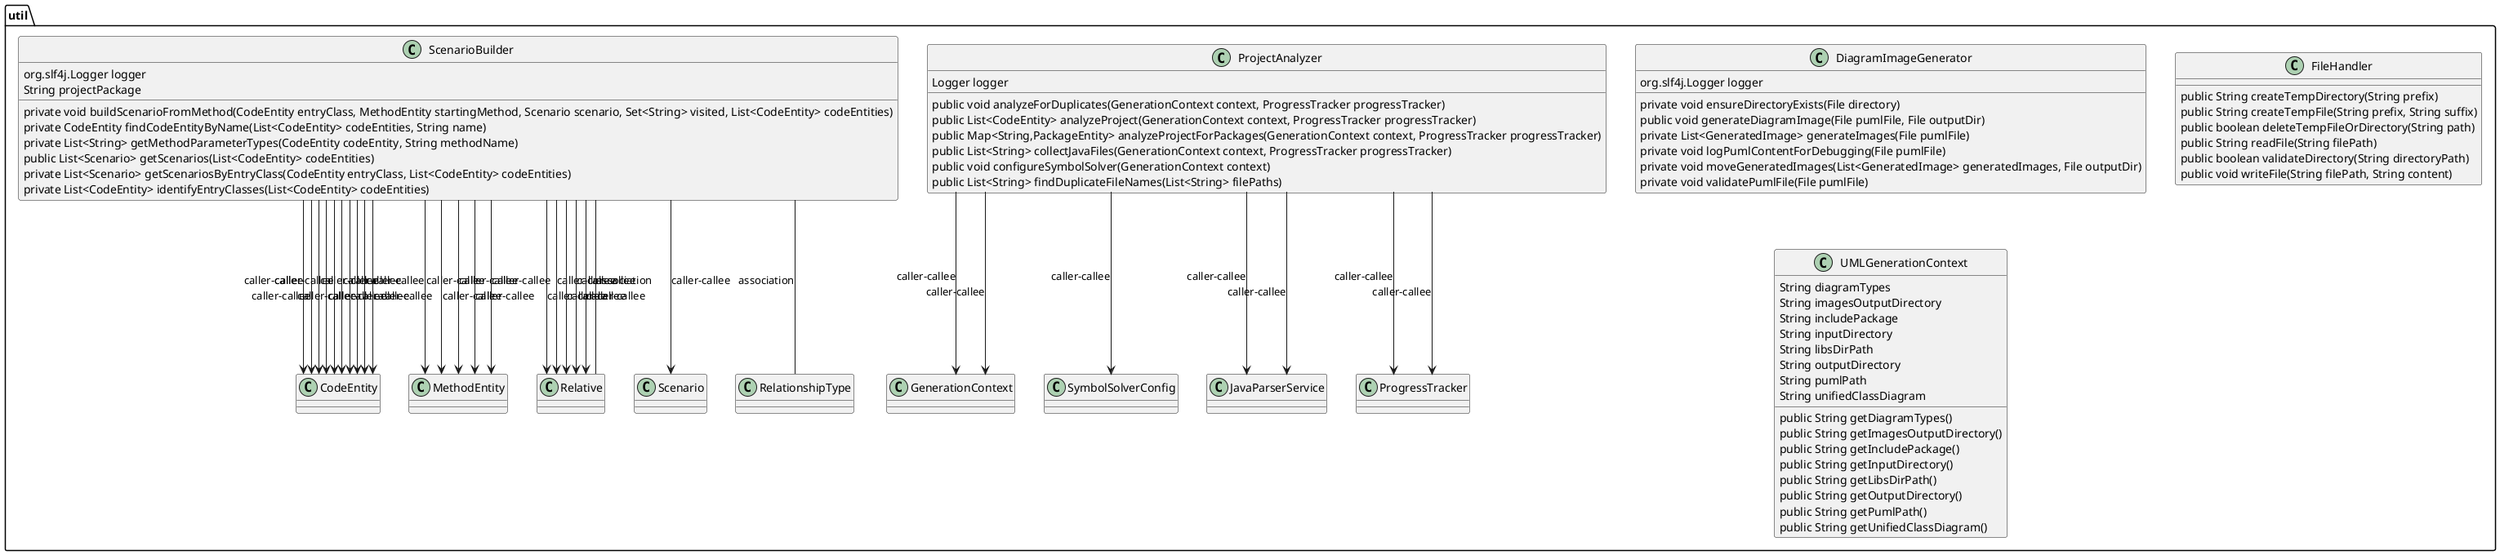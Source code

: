 @startuml
skinparam linetype Ortho
package util {
class DiagramImageGenerator {
    org.slf4j.Logger logger
    private void ensureDirectoryExists(File directory)
    public void generateDiagramImage(File pumlFile, File outputDir)
    private List<GeneratedImage> generateImages(File pumlFile)
    private void logPumlContentForDebugging(File pumlFile)
    private void moveGeneratedImages(List<GeneratedImage> generatedImages, File outputDir)
    private void validatePumlFile(File pumlFile)
}
class FileHandler {
    public String createTempDirectory(String prefix)
    public String createTempFile(String prefix, String suffix)
    public boolean deleteTempFileOrDirectory(String path)
    public String readFile(String filePath)
    public boolean validateDirectory(String directoryPath)
    public void writeFile(String filePath, String content)
}
class ProjectAnalyzer {
    Logger logger
    public void analyzeForDuplicates(GenerationContext context, ProgressTracker progressTracker)
    public List<CodeEntity> analyzeProject(GenerationContext context, ProgressTracker progressTracker)
    public Map<String,PackageEntity> analyzeProjectForPackages(GenerationContext context, ProgressTracker progressTracker)
    public List<String> collectJavaFiles(GenerationContext context, ProgressTracker progressTracker)
    public void configureSymbolSolver(GenerationContext context)
    public List<String> findDuplicateFileNames(List<String> filePaths)
}
ProjectAnalyzer --> GenerationContext : caller-callee
ProjectAnalyzer --> SymbolSolverConfig : caller-callee
ProjectAnalyzer --> GenerationContext : caller-callee
ProjectAnalyzer --> JavaParserService : caller-callee
ProjectAnalyzer --> JavaParserService : caller-callee
ProjectAnalyzer --> ProgressTracker : caller-callee
ProjectAnalyzer --> ProgressTracker : caller-callee
class ScenarioBuilder {
    org.slf4j.Logger logger
    String projectPackage
    private void buildScenarioFromMethod(CodeEntity entryClass, MethodEntity startingMethod, Scenario scenario, Set<String> visited, List<CodeEntity> codeEntities)
    private CodeEntity findCodeEntityByName(List<CodeEntity> codeEntities, String name)
    private List<String> getMethodParameterTypes(CodeEntity codeEntity, String methodName)
    public List<Scenario> getScenarios(List<CodeEntity> codeEntities)
    private List<Scenario> getScenariosByEntryClass(CodeEntity entryClass, List<CodeEntity> codeEntities)
    private List<CodeEntity> identifyEntryClasses(List<CodeEntity> codeEntities)
}
ScenarioBuilder --> CodeEntity : caller-callee
ScenarioBuilder --> CodeEntity : caller-callee
ScenarioBuilder --> MethodEntity : caller-callee
ScenarioBuilder --> CodeEntity : caller-callee
ScenarioBuilder --> MethodEntity : caller-callee
ScenarioBuilder --> CodeEntity : caller-callee
ScenarioBuilder --> MethodEntity : caller-callee
ScenarioBuilder --> Relative : caller-callee
ScenarioBuilder --> CodeEntity : caller-callee
ScenarioBuilder --> Relative : caller-callee
ScenarioBuilder --> CodeEntity : caller-callee
ScenarioBuilder --> Relative : caller-callee
ScenarioBuilder --> Scenario : caller-callee
ScenarioBuilder --> CodeEntity : caller-callee
ScenarioBuilder --> MethodEntity : caller-callee
ScenarioBuilder --> CodeEntity : caller-callee
ScenarioBuilder --> MethodEntity : caller-callee
ScenarioBuilder --> Relative : caller-callee
ScenarioBuilder --> Relative : caller-callee
ScenarioBuilder -- RelationshipType : association
ScenarioBuilder -- Relative : association
ScenarioBuilder --> CodeEntity : caller-callee
ScenarioBuilder --> CodeEntity : caller-callee
class UMLGenerationContext {
    String diagramTypes
    String imagesOutputDirectory
    String includePackage
    String inputDirectory
    String libsDirPath
    String outputDirectory
    String pumlPath
    String unifiedClassDiagram
    public String getDiagramTypes()
    public String getImagesOutputDirectory()
    public String getIncludePackage()
    public String getInputDirectory()
    public String getLibsDirPath()
    public String getOutputDirectory()
    public String getPumlPath()
    public String getUnifiedClassDiagram()
}
}
@enduml
